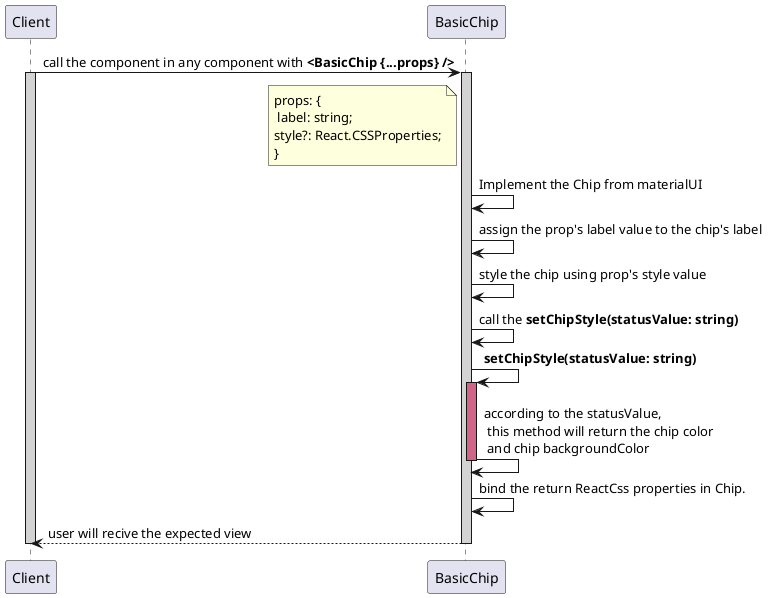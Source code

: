 @startuml basic Chip
participant Client
participant BasicChip

Client -> BasicChip : call the component in any component with **<BasicChip {...props} />**
activate Client #D3D3D3
    activate BasicChip #D3D3D3
        note left of BasicChip : props: {\n label: string;\nstyle?: React.CSSProperties;\n}
        BasicChip -> BasicChip : Implement the Chip from materialUI
        BasicChip -> BasicChip : assign the prop's label value to the chip's label
        BasicChip -> BasicChip : style the chip using prop's style value
        BasicChip -> BasicChip : call the **setChipStyle(statusValue: string)**
        BasicChip -> BasicChip : **setChipStyle(statusValue: string)**
        activate BasicChip #D16587
            BasicChip -> BasicChip : according to the statusValue,\n this method will return the chip color\n and chip backgroundColor
        deactivate BasicChip
        BasicChip -> BasicChip : bind the return ReactCss properties in Chip.
        Client <-- BasicChip : user will recive the expected view
    deactivate BasicChip
deactivate Client
@enduml
